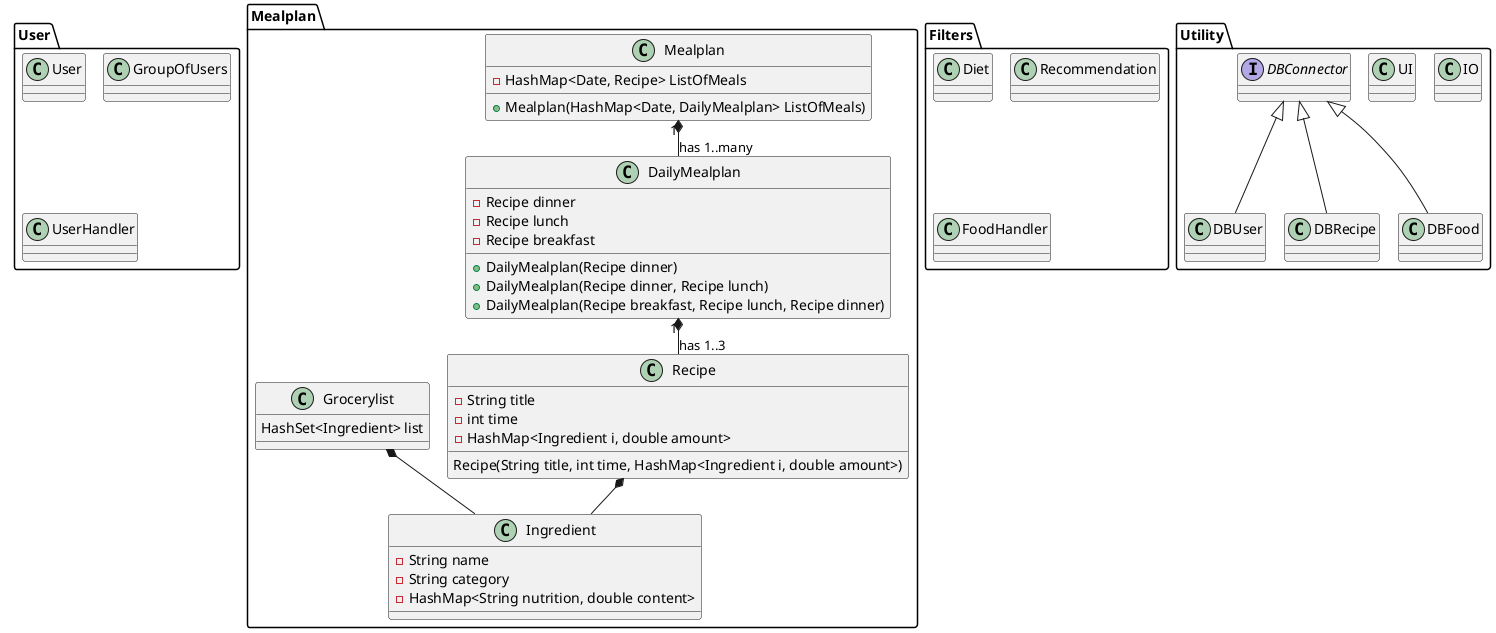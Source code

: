 @startuml
'https://plantuml.com/class-diagram
!pragma layout smetana

Package User{
class User
class GroupOfUsers
class UserHandler
}

Package Mealplan{
class Mealplan
Mealplan : - HashMap<Date, Recipe> ListOfMeals
Mealplan : + Mealplan(HashMap<Date, DailyMealplan> ListOfMeals)
class DailyMealplan
DailyMealplan : - Recipe dinner
DailyMealplan : - Recipe lunch
DailyMealplan : - Recipe breakfast
DailyMealplan : + DailyMealplan(Recipe dinner)
DailyMealplan : + DailyMealplan(Recipe dinner, Recipe lunch)
DailyMealplan : + DailyMealplan(Recipe breakfast, Recipe lunch, Recipe dinner)
class Recipe
Recipe : - String title
Recipe : - int time
Recipe : - HashMap<Ingredient i, double amount>
Recipe : Recipe(String title, int time, HashMap<Ingredient i, double amount>)
class Ingredient
Ingredient : - String name
Ingredient : - String category
Ingredient : - HashMap<String nutrition, double content>
class Grocerylist
Grocerylist : HashSet<Ingredient> list

'Label on relations
Mealplan "1" *-- "has 1..many" DailyMealplan
DailyMealplan "1" *-- "has 1..3" Recipe
Recipe *-- Ingredient
Grocerylist *-- Ingredient
}

Package Filters{
class Diet
class Recommendation
class FoodHandler
}



Package Utility{
class IO
class UI
interface DBConnector
class DBUser
class DBRecipe
class DBFood
}


'Label on relations
DBConnector <|-- DBUser
DBConnector <|-- DBRecipe
DBConnector <|-- DBFood

'User *-- Grocerylist
'Recipe *-- Diet
'Recipe *-- DBConnector
'Ingredient *-- DBConnector
@enduml